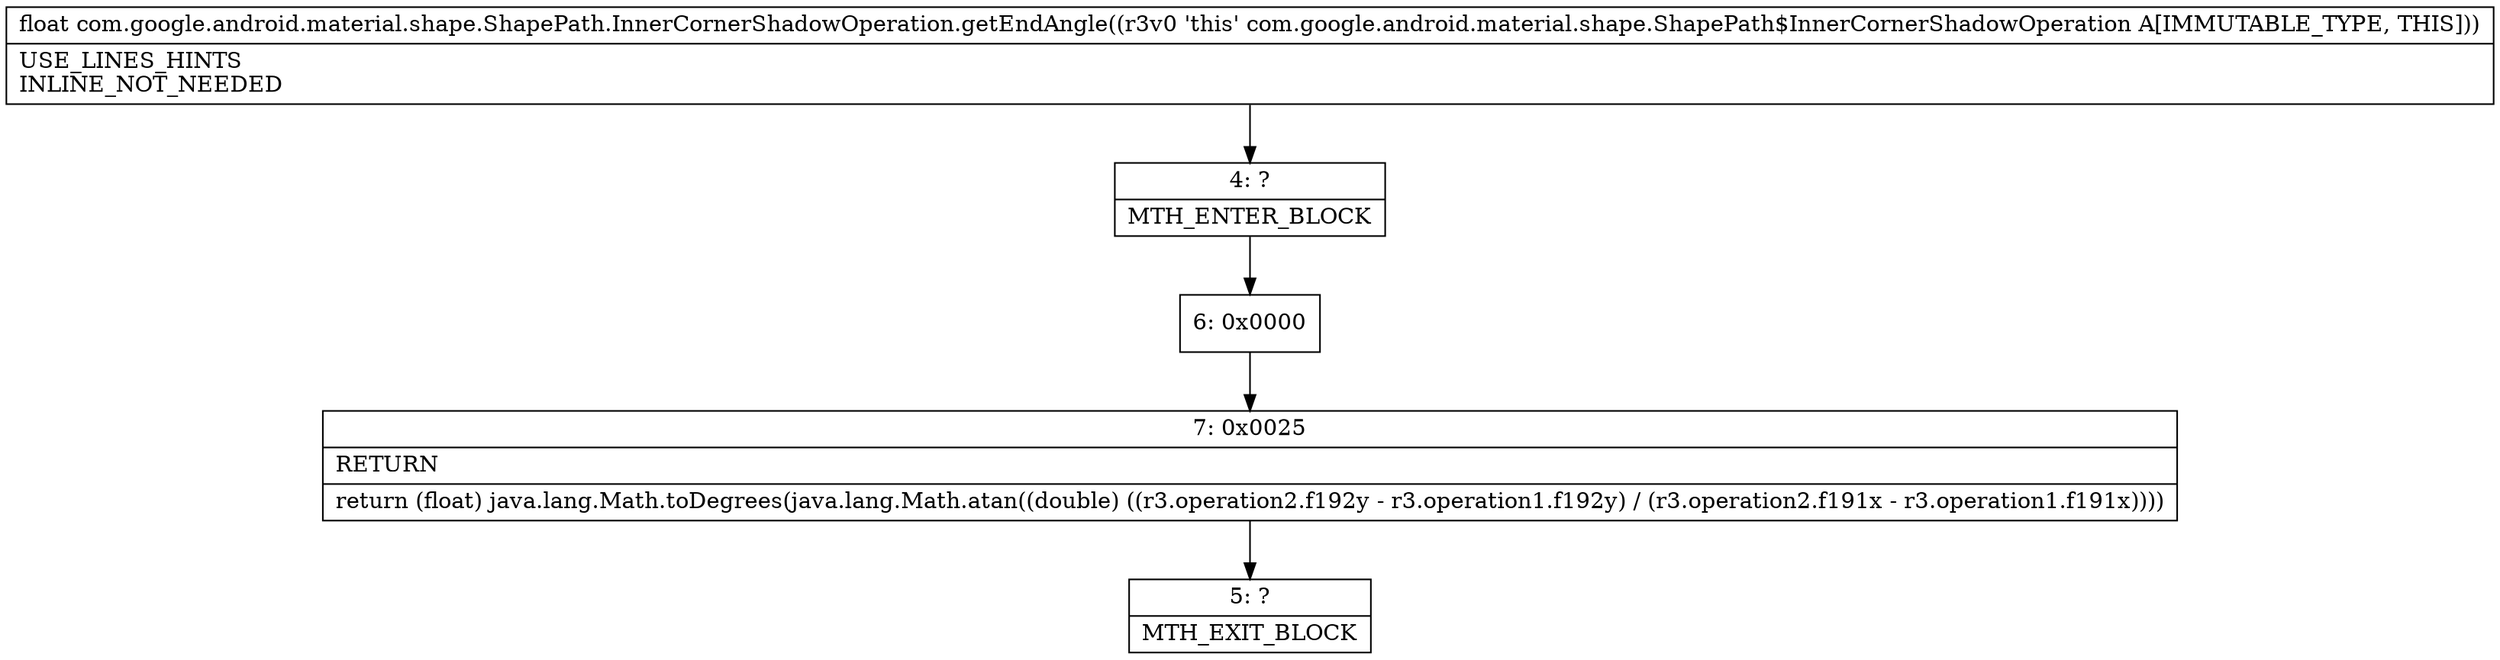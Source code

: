 digraph "CFG forcom.google.android.material.shape.ShapePath.InnerCornerShadowOperation.getEndAngle()F" {
Node_4 [shape=record,label="{4\:\ ?|MTH_ENTER_BLOCK\l}"];
Node_6 [shape=record,label="{6\:\ 0x0000}"];
Node_7 [shape=record,label="{7\:\ 0x0025|RETURN\l|return (float) java.lang.Math.toDegrees(java.lang.Math.atan((double) ((r3.operation2.f192y \- r3.operation1.f192y) \/ (r3.operation2.f191x \- r3.operation1.f191x))))\l}"];
Node_5 [shape=record,label="{5\:\ ?|MTH_EXIT_BLOCK\l}"];
MethodNode[shape=record,label="{float com.google.android.material.shape.ShapePath.InnerCornerShadowOperation.getEndAngle((r3v0 'this' com.google.android.material.shape.ShapePath$InnerCornerShadowOperation A[IMMUTABLE_TYPE, THIS]))  | USE_LINES_HINTS\lINLINE_NOT_NEEDED\l}"];
MethodNode -> Node_4;Node_4 -> Node_6;
Node_6 -> Node_7;
Node_7 -> Node_5;
}

